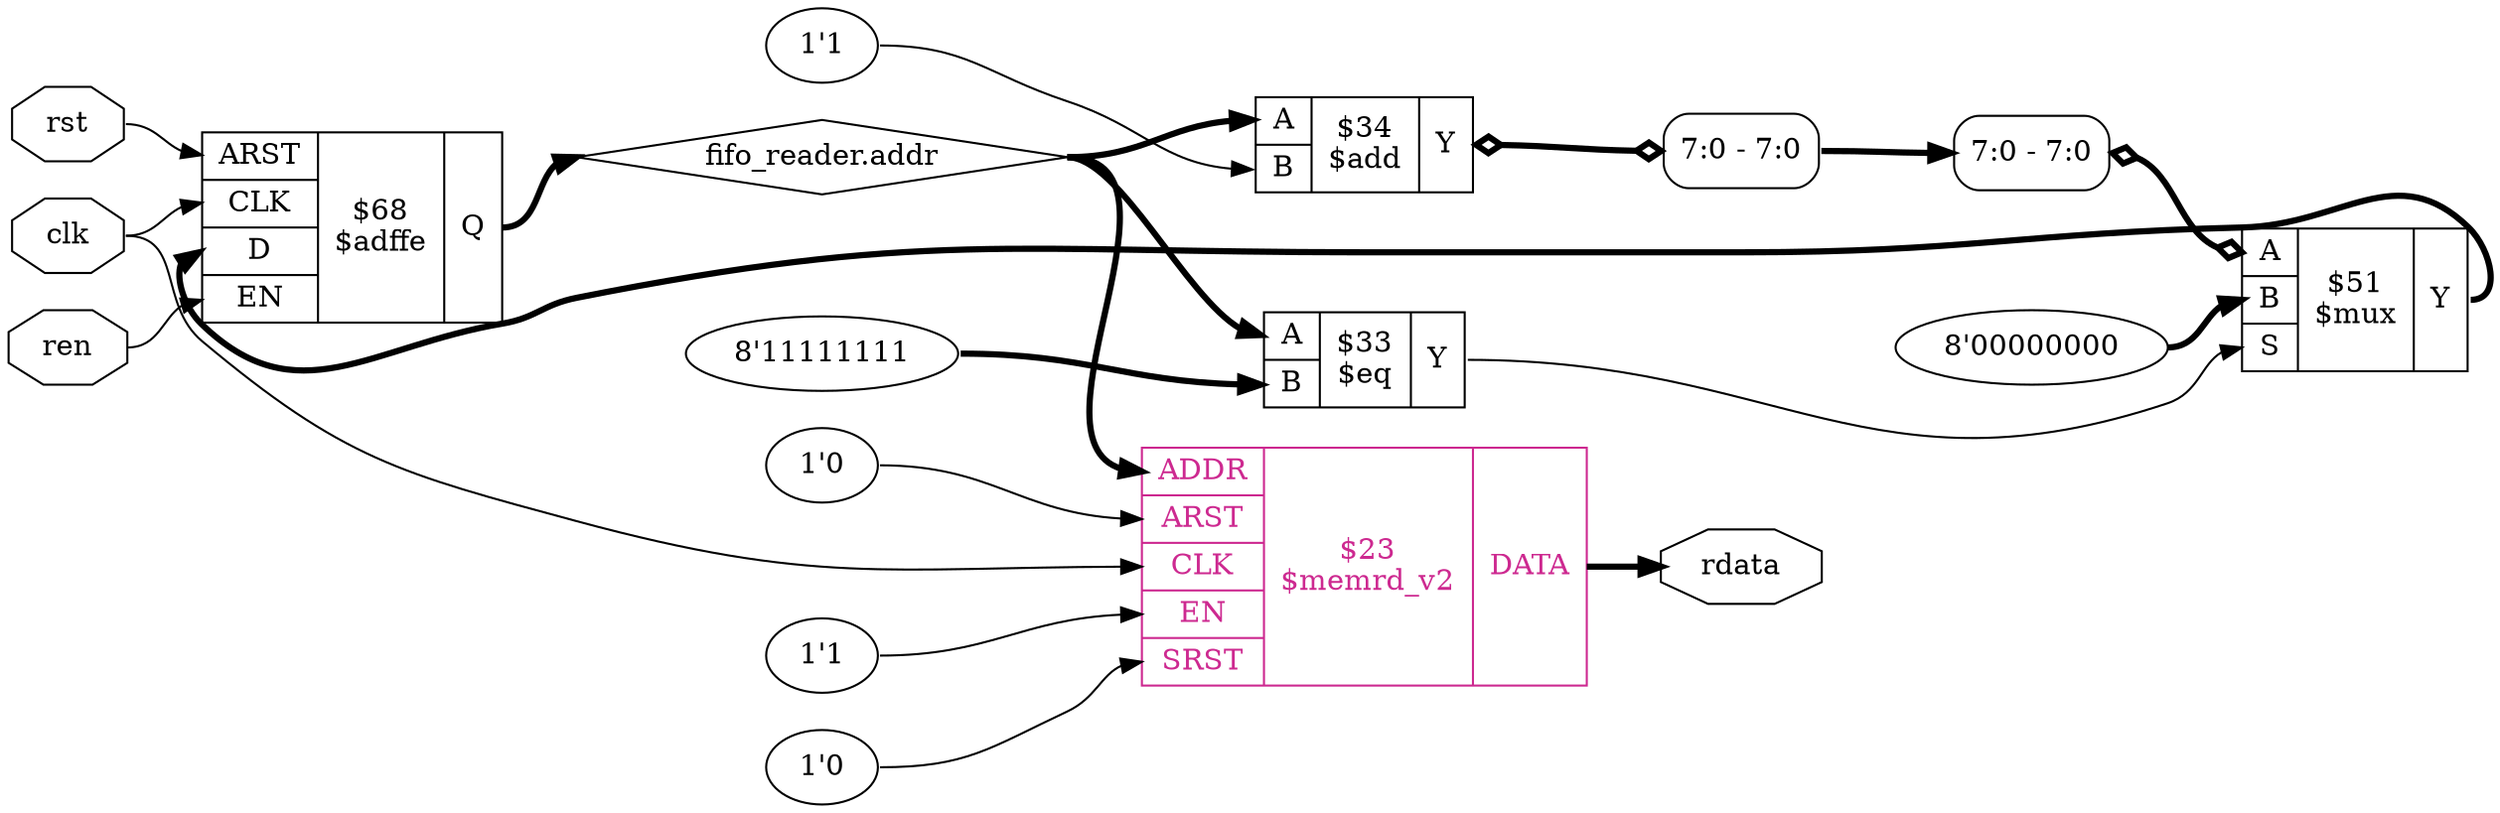 digraph "fifo" {
rankdir="LR";
remincross=true;
n4 [ shape=octagon, label="clk", color="black", fontcolor="black"];
n5 [ shape=diamond, label="fifo_reader.addr", color="black", fontcolor="black"];
n6 [ shape=octagon, label="rdata", color="black", fontcolor="black"];
n7 [ shape=octagon, label="ren", color="black", fontcolor="black"];
n8 [ shape=octagon, label="rst", color="black", fontcolor="black"];
c14 [ shape=record, label="{{<p9> ARST|<p10> CLK|<p11> D|<p12> EN}|$68\n$adffe|{<p13> Q}}",  ];
v0 [ label="1'1" ];
c18 [ shape=record, label="{{<p15> A|<p16> B}|$34\n$add|{<p17> Y}}",  ];
x1 [ shape=record, style=rounded, label="<s0> 7:0 - 7:0 ", color="black", fontcolor="black" ];
c18:p17:e -> x1:w [arrowhead=odiamond, arrowtail=odiamond, dir=both, color="black", fontcolor="black", style="setlinewidth(3)", label=""];
v2 [ label="8'11111111" ];
c19 [ shape=record, label="{{<p15> A|<p16> B}|$33\n$eq|{<p17> Y}}",  ];
v4 [ label="8'00000000" ];
c21 [ shape=record, label="{{<p15> A|<p16> B|<p20> S}|$51\n$mux|{<p17> Y}}",  ];
x3 [ shape=record, style=rounded, label="<s0> 7:0 - 7:0 ", color="black", fontcolor="black" ];
x3:e -> c21:p15:w [arrowhead=odiamond, arrowtail=odiamond, dir=both, color="black", fontcolor="black", style="setlinewidth(3)", label=""];
v5 [ label="1'0" ];
v6 [ label="1'0" ];
v7 [ label="1'1" ];
c25 [ shape=record, label="{{<p22> ADDR|<p9> ARST|<p10> CLK|<p12> EN|<p23> SRST}|$23\n$memrd_v2|{<p24> DATA}}", color="maroon3", fontcolor="maroon3" ];
x1:s0:e -> x3:s0:w [color="black", fontcolor="black", style="setlinewidth(3)", label=""];
c19:p17:e -> c21:p20:w [color="black", fontcolor="black", label=""];
c21:p17:e -> c14:p11:w [color="black", fontcolor="black", style="setlinewidth(3)", label=""];
n4:e -> c14:p10:w [color="black", fontcolor="black", label=""];
n4:e -> c25:p10:w [color="black", fontcolor="black", label=""];
c14:p13:e -> n5:w [color="black", fontcolor="black", style="setlinewidth(3)", label=""];
n5:e -> c18:p15:w [color="black", fontcolor="black", style="setlinewidth(3)", label=""];
n5:e -> c19:p15:w [color="black", fontcolor="black", style="setlinewidth(3)", label=""];
n5:e -> c25:p22:w [color="black", fontcolor="black", style="setlinewidth(3)", label=""];
c25:p24:e -> n6:w [color="black", fontcolor="black", style="setlinewidth(3)", label=""];
n7:e -> c14:p12:w [color="black", fontcolor="black", label=""];
n8:e -> c14:p9:w [color="black", fontcolor="black", label=""];
v0:e -> c18:p16:w [color="black", fontcolor="black", label=""];
v2:e -> c19:p16:w [color="black", fontcolor="black", style="setlinewidth(3)", label=""];
v4:e -> c21:p16:w [color="black", fontcolor="black", style="setlinewidth(3)", label=""];
v5:e -> c25:p23:w [color="black", fontcolor="black", label=""];
v6:e -> c25:p9:w [color="black", fontcolor="black", label=""];
v7:e -> c25:p12:w [color="black", fontcolor="black", label=""];
}
